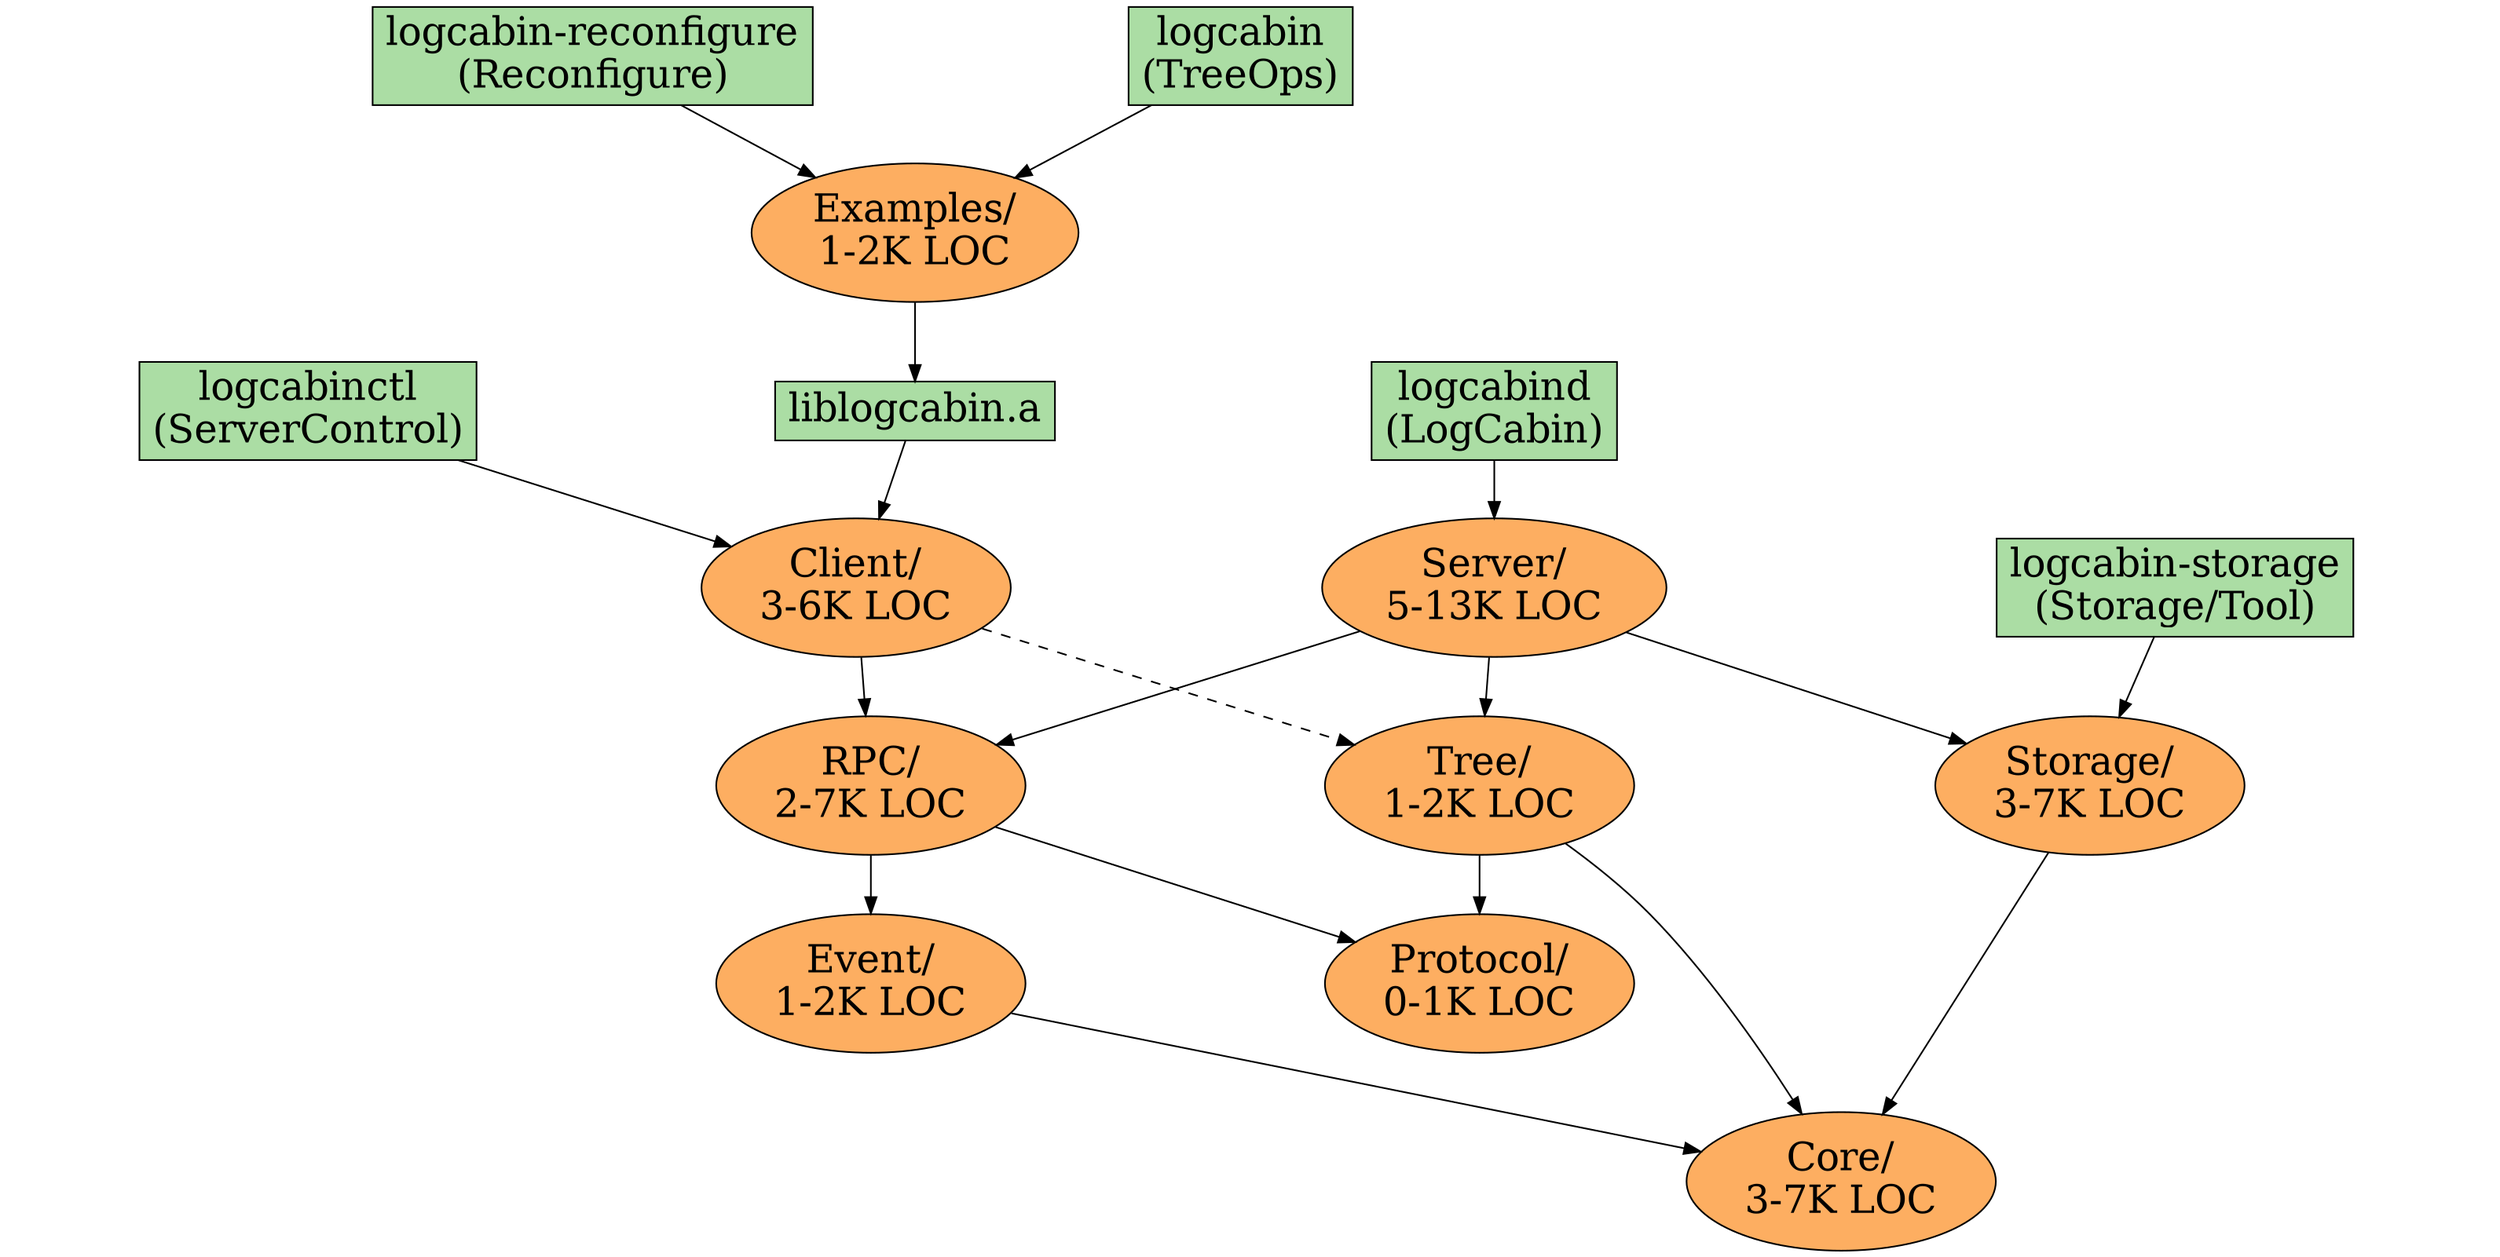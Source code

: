 digraph dependencies {

ratio=.5;
fontname="Mono";

// Directories
// LOC are "total" and "SLOC for non-test files" according to
// logcabin/scripts/loc.sh, last updated 2015-07-17
node [shape="ellipse", style="filled", fillcolor="#fdae61", fontsize=24];
Client [label="Client/\n3-6K LOC"];
Core [label="Core/\n3-7K LOC"];
Event [label="Event/\n1-2K LOC"];
Examples [label="Examples/\n1-2K LOC"];
Protocol [label="Protocol/\n0-1K LOC"];
RPC [label="RPC/\n2-7K LOC"];
Server [label="Server/\n5-13K LOC"];
Storage [label="Storage/\n3-7K LOC"];
Tree [label="Tree/\n1-2K LOC"];

// Binaries
node [shape="box", style="filled", fillcolor="#abdda4"];
ClientLib [label="liblogcabin.a"];
Main [label="logcabind\n(LogCabin)"];
Reconfigure [label="logcabin-reconfigure\n(Reconfigure)"];
ServerControl [label="logcabinctl\n(ServerControl)"];
StorageTool [label="logcabin-storage\n(Storage/Tool)"];
TreeOps [label="logcabin\n(TreeOps)"];

// Dependencies
Client -> RPC;
Client -> Tree [style="dashed", weight=.5];
Event -> Core;
Examples -> ClientLib;
RPC -> Event;
RPC -> Protocol;
Server -> RPC;
Server -> Storage;
Server -> Tree;
Storage -> Core;
Tree -> Core;
Tree -> Protocol;

// Binary locations
ClientLib -> Client;
Main -> Server;
Reconfigure -> Examples;
ServerControl -> Client;
StorageTool -> Storage;
TreeOps -> Examples;

} // must be last line in file for Makefile
